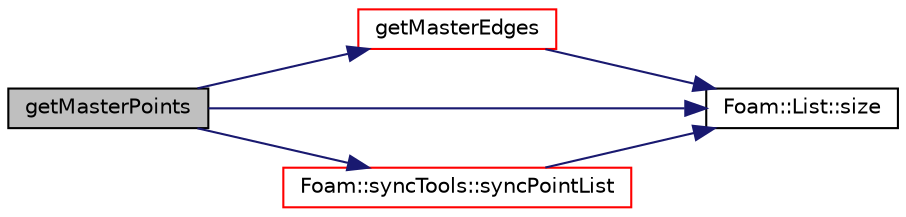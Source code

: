 digraph "getMasterPoints"
{
  bgcolor="transparent";
  edge [fontname="Helvetica",fontsize="10",labelfontname="Helvetica",labelfontsize="10"];
  node [fontname="Helvetica",fontsize="10",shape=record];
  rankdir="LR";
  Node17048 [label="getMasterPoints",height=0.2,width=0.4,color="black", fillcolor="grey75", style="filled", fontcolor="black"];
  Node17048 -> Node17049 [color="midnightblue",fontsize="10",style="solid",fontname="Helvetica"];
  Node17049 [label="getMasterEdges",height=0.2,width=0.4,color="red",URL="$a25857.html#ab5eff13c92babee0ba0af3caec1d7e87",tooltip="Determine master edge for subset of edges. If coupled. "];
  Node17049 -> Node17050 [color="midnightblue",fontsize="10",style="solid",fontname="Helvetica"];
  Node17050 [label="Foam::List::size",height=0.2,width=0.4,color="black",URL="$a26833.html#a8a5f6fa29bd4b500caf186f60245b384",tooltip="Override size to be inconsistent with allocated storage. "];
  Node17048 -> Node17050 [color="midnightblue",fontsize="10",style="solid",fontname="Helvetica"];
  Node17048 -> Node17133 [color="midnightblue",fontsize="10",style="solid",fontname="Helvetica"];
  Node17133 [label="Foam::syncTools::syncPointList",height=0.2,width=0.4,color="red",URL="$a28657.html#a197ed77a9101bdfb37253bd3f507c017",tooltip="Synchronize values on all mesh points. "];
  Node17133 -> Node17050 [color="midnightblue",fontsize="10",style="solid",fontname="Helvetica"];
}
